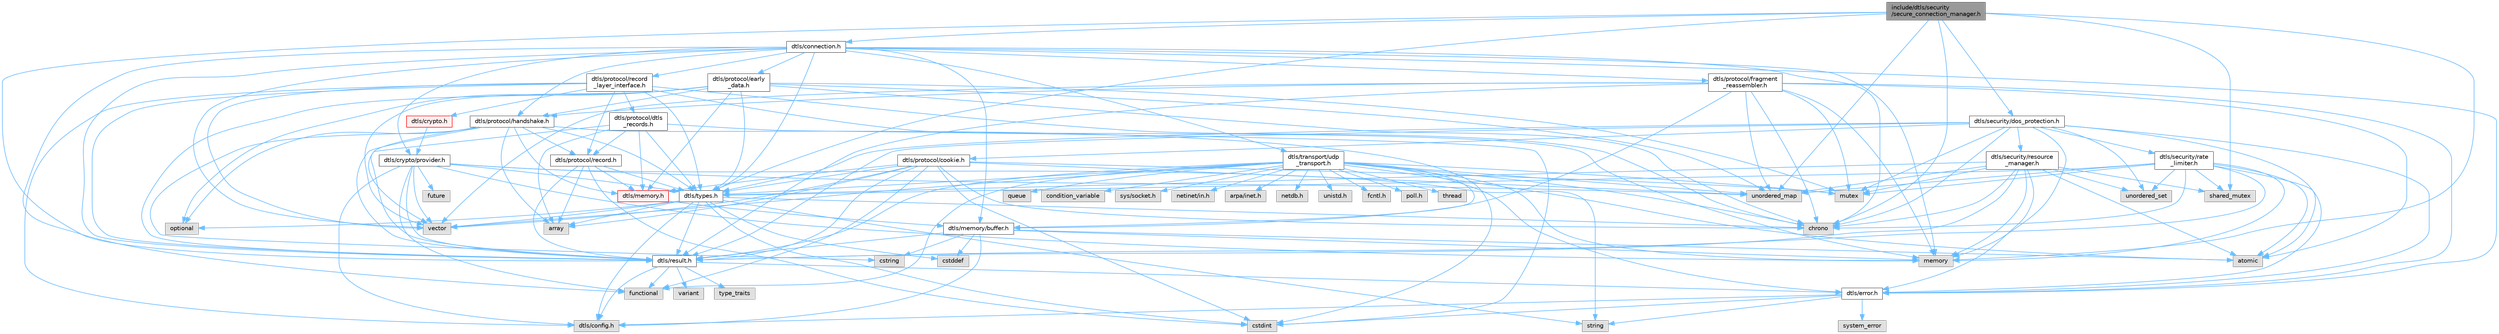 digraph "include/dtls/security/secure_connection_manager.h"
{
 // LATEX_PDF_SIZE
  bgcolor="transparent";
  edge [fontname=Helvetica,fontsize=10,labelfontname=Helvetica,labelfontsize=10];
  node [fontname=Helvetica,fontsize=10,shape=box,height=0.2,width=0.4];
  Node1 [id="Node000001",label="include/dtls/security\l/secure_connection_manager.h",height=0.2,width=0.4,color="gray40", fillcolor="grey60", style="filled", fontcolor="black",tooltip=" "];
  Node1 -> Node2 [id="edge1_Node000001_Node000002",color="steelblue1",style="solid",tooltip=" "];
  Node2 [id="Node000002",label="dtls/connection.h",height=0.2,width=0.4,color="grey40", fillcolor="white", style="filled",URL="$connection_8h.html",tooltip="DTLS v1.3 Connection Management API."];
  Node2 -> Node3 [id="edge2_Node000002_Node000003",color="steelblue1",style="solid",tooltip=" "];
  Node3 [id="Node000003",label="dtls/error.h",height=0.2,width=0.4,color="grey40", fillcolor="white", style="filled",URL="$error_8h.html",tooltip=" "];
  Node3 -> Node4 [id="edge3_Node000003_Node000004",color="steelblue1",style="solid",tooltip=" "];
  Node4 [id="Node000004",label="dtls/config.h",height=0.2,width=0.4,color="grey60", fillcolor="#E0E0E0", style="filled",tooltip=" "];
  Node3 -> Node5 [id="edge4_Node000003_Node000005",color="steelblue1",style="solid",tooltip=" "];
  Node5 [id="Node000005",label="system_error",height=0.2,width=0.4,color="grey60", fillcolor="#E0E0E0", style="filled",tooltip=" "];
  Node3 -> Node6 [id="edge5_Node000003_Node000006",color="steelblue1",style="solid",tooltip=" "];
  Node6 [id="Node000006",label="string",height=0.2,width=0.4,color="grey60", fillcolor="#E0E0E0", style="filled",tooltip=" "];
  Node3 -> Node7 [id="edge6_Node000003_Node000007",color="steelblue1",style="solid",tooltip=" "];
  Node7 [id="Node000007",label="cstdint",height=0.2,width=0.4,color="grey60", fillcolor="#E0E0E0", style="filled",tooltip=" "];
  Node2 -> Node8 [id="edge7_Node000002_Node000008",color="steelblue1",style="solid",tooltip=" "];
  Node8 [id="Node000008",label="dtls/result.h",height=0.2,width=0.4,color="grey40", fillcolor="white", style="filled",URL="$result_8h.html",tooltip=" "];
  Node8 -> Node4 [id="edge8_Node000008_Node000004",color="steelblue1",style="solid",tooltip=" "];
  Node8 -> Node3 [id="edge9_Node000008_Node000003",color="steelblue1",style="solid",tooltip=" "];
  Node8 -> Node9 [id="edge10_Node000008_Node000009",color="steelblue1",style="solid",tooltip=" "];
  Node9 [id="Node000009",label="variant",height=0.2,width=0.4,color="grey60", fillcolor="#E0E0E0", style="filled",tooltip=" "];
  Node8 -> Node10 [id="edge11_Node000008_Node000010",color="steelblue1",style="solid",tooltip=" "];
  Node10 [id="Node000010",label="functional",height=0.2,width=0.4,color="grey60", fillcolor="#E0E0E0", style="filled",tooltip=" "];
  Node8 -> Node11 [id="edge12_Node000008_Node000011",color="steelblue1",style="solid",tooltip=" "];
  Node11 [id="Node000011",label="type_traits",height=0.2,width=0.4,color="grey60", fillcolor="#E0E0E0", style="filled",tooltip=" "];
  Node2 -> Node12 [id="edge13_Node000002_Node000012",color="steelblue1",style="solid",tooltip=" "];
  Node12 [id="Node000012",label="dtls/types.h",height=0.2,width=0.4,color="grey40", fillcolor="white", style="filled",URL="$types_8h.html",tooltip="Core DTLS v1.3 Protocol Types and Constants."];
  Node12 -> Node4 [id="edge14_Node000012_Node000004",color="steelblue1",style="solid",tooltip=" "];
  Node12 -> Node8 [id="edge15_Node000012_Node000008",color="steelblue1",style="solid",tooltip=" "];
  Node12 -> Node7 [id="edge16_Node000012_Node000007",color="steelblue1",style="solid",tooltip=" "];
  Node12 -> Node13 [id="edge17_Node000012_Node000013",color="steelblue1",style="solid",tooltip=" "];
  Node13 [id="Node000013",label="cstddef",height=0.2,width=0.4,color="grey60", fillcolor="#E0E0E0", style="filled",tooltip=" "];
  Node12 -> Node14 [id="edge18_Node000012_Node000014",color="steelblue1",style="solid",tooltip=" "];
  Node14 [id="Node000014",label="array",height=0.2,width=0.4,color="grey60", fillcolor="#E0E0E0", style="filled",tooltip=" "];
  Node12 -> Node15 [id="edge19_Node000012_Node000015",color="steelblue1",style="solid",tooltip=" "];
  Node15 [id="Node000015",label="vector",height=0.2,width=0.4,color="grey60", fillcolor="#E0E0E0", style="filled",tooltip=" "];
  Node12 -> Node6 [id="edge20_Node000012_Node000006",color="steelblue1",style="solid",tooltip=" "];
  Node12 -> Node16 [id="edge21_Node000012_Node000016",color="steelblue1",style="solid",tooltip=" "];
  Node16 [id="Node000016",label="chrono",height=0.2,width=0.4,color="grey60", fillcolor="#E0E0E0", style="filled",tooltip=" "];
  Node12 -> Node17 [id="edge22_Node000012_Node000017",color="steelblue1",style="solid",tooltip=" "];
  Node17 [id="Node000017",label="optional",height=0.2,width=0.4,color="grey60", fillcolor="#E0E0E0", style="filled",tooltip=" "];
  Node2 -> Node18 [id="edge23_Node000002_Node000018",color="steelblue1",style="solid",tooltip=" "];
  Node18 [id="Node000018",label="dtls/crypto/provider.h",height=0.2,width=0.4,color="grey40", fillcolor="white", style="filled",URL="$provider_8h.html",tooltip="DTLS v1.3 Cryptographic Provider Interface."];
  Node18 -> Node4 [id="edge24_Node000018_Node000004",color="steelblue1",style="solid",tooltip=" "];
  Node18 -> Node12 [id="edge25_Node000018_Node000012",color="steelblue1",style="solid",tooltip=" "];
  Node18 -> Node8 [id="edge26_Node000018_Node000008",color="steelblue1",style="solid",tooltip=" "];
  Node18 -> Node19 [id="edge27_Node000018_Node000019",color="steelblue1",style="solid",tooltip=" "];
  Node19 [id="Node000019",label="memory",height=0.2,width=0.4,color="grey60", fillcolor="#E0E0E0", style="filled",tooltip=" "];
  Node18 -> Node15 [id="edge28_Node000018_Node000015",color="steelblue1",style="solid",tooltip=" "];
  Node18 -> Node6 [id="edge29_Node000018_Node000006",color="steelblue1",style="solid",tooltip=" "];
  Node18 -> Node10 [id="edge30_Node000018_Node000010",color="steelblue1",style="solid",tooltip=" "];
  Node18 -> Node20 [id="edge31_Node000018_Node000020",color="steelblue1",style="solid",tooltip=" "];
  Node20 [id="Node000020",label="future",height=0.2,width=0.4,color="grey60", fillcolor="#E0E0E0", style="filled",tooltip=" "];
  Node18 -> Node21 [id="edge32_Node000018_Node000021",color="steelblue1",style="solid",tooltip=" "];
  Node21 [id="Node000021",label="unordered_map",height=0.2,width=0.4,color="grey60", fillcolor="#E0E0E0", style="filled",tooltip=" "];
  Node2 -> Node22 [id="edge33_Node000002_Node000022",color="steelblue1",style="solid",tooltip=" "];
  Node22 [id="Node000022",label="dtls/protocol/record\l_layer_interface.h",height=0.2,width=0.4,color="grey40", fillcolor="white", style="filled",URL="$record__layer__interface_8h.html",tooltip=" "];
  Node22 -> Node4 [id="edge34_Node000022_Node000004",color="steelblue1",style="solid",tooltip=" "];
  Node22 -> Node12 [id="edge35_Node000022_Node000012",color="steelblue1",style="solid",tooltip=" "];
  Node22 -> Node8 [id="edge36_Node000022_Node000008",color="steelblue1",style="solid",tooltip=" "];
  Node22 -> Node23 [id="edge37_Node000022_Node000023",color="steelblue1",style="solid",tooltip=" "];
  Node23 [id="Node000023",label="dtls/protocol/record.h",height=0.2,width=0.4,color="grey40", fillcolor="white", style="filled",URL="$record_8h.html",tooltip=" "];
  Node23 -> Node12 [id="edge38_Node000023_Node000012",color="steelblue1",style="solid",tooltip=" "];
  Node23 -> Node8 [id="edge39_Node000023_Node000008",color="steelblue1",style="solid",tooltip=" "];
  Node23 -> Node24 [id="edge40_Node000023_Node000024",color="steelblue1",style="solid",tooltip=" "];
  Node24 [id="Node000024",label="dtls/memory.h",height=0.2,width=0.4,color="red", fillcolor="#FFF0F0", style="filled",URL="$memory_8h.html",tooltip=" "];
  Node24 -> Node25 [id="edge41_Node000024_Node000025",color="steelblue1",style="solid",tooltip=" "];
  Node25 [id="Node000025",label="dtls/memory/buffer.h",height=0.2,width=0.4,color="grey40", fillcolor="white", style="filled",URL="$buffer_8h.html",tooltip=" "];
  Node25 -> Node4 [id="edge42_Node000025_Node000004",color="steelblue1",style="solid",tooltip=" "];
  Node25 -> Node8 [id="edge43_Node000025_Node000008",color="steelblue1",style="solid",tooltip=" "];
  Node25 -> Node19 [id="edge44_Node000025_Node000019",color="steelblue1",style="solid",tooltip=" "];
  Node25 -> Node13 [id="edge45_Node000025_Node000013",color="steelblue1",style="solid",tooltip=" "];
  Node25 -> Node26 [id="edge46_Node000025_Node000026",color="steelblue1",style="solid",tooltip=" "];
  Node26 [id="Node000026",label="cstring",height=0.2,width=0.4,color="grey60", fillcolor="#E0E0E0", style="filled",tooltip=" "];
  Node25 -> Node27 [id="edge47_Node000025_Node000027",color="steelblue1",style="solid",tooltip=" "];
  Node27 [id="Node000027",label="atomic",height=0.2,width=0.4,color="grey60", fillcolor="#E0E0E0", style="filled",tooltip=" "];
  Node23 -> Node7 [id="edge48_Node000023_Node000007",color="steelblue1",style="solid",tooltip=" "];
  Node23 -> Node14 [id="edge49_Node000023_Node000014",color="steelblue1",style="solid",tooltip=" "];
  Node22 -> Node33 [id="edge50_Node000022_Node000033",color="steelblue1",style="solid",tooltip=" "];
  Node33 [id="Node000033",label="dtls/protocol/dtls\l_records.h",height=0.2,width=0.4,color="grey40", fillcolor="white", style="filled",URL="$dtls__records_8h.html",tooltip=" "];
  Node33 -> Node12 [id="edge51_Node000033_Node000012",color="steelblue1",style="solid",tooltip=" "];
  Node33 -> Node8 [id="edge52_Node000033_Node000008",color="steelblue1",style="solid",tooltip=" "];
  Node33 -> Node24 [id="edge53_Node000033_Node000024",color="steelblue1",style="solid",tooltip=" "];
  Node33 -> Node23 [id="edge54_Node000033_Node000023",color="steelblue1",style="solid",tooltip=" "];
  Node33 -> Node7 [id="edge55_Node000033_Node000007",color="steelblue1",style="solid",tooltip=" "];
  Node33 -> Node14 [id="edge56_Node000033_Node000014",color="steelblue1",style="solid",tooltip=" "];
  Node22 -> Node34 [id="edge57_Node000022_Node000034",color="steelblue1",style="solid",tooltip=" "];
  Node34 [id="Node000034",label="dtls/crypto.h",height=0.2,width=0.4,color="red", fillcolor="#FFF0F0", style="filled",URL="$crypto_8h.html",tooltip=" "];
  Node34 -> Node18 [id="edge58_Node000034_Node000018",color="steelblue1",style="solid",tooltip=" "];
  Node22 -> Node19 [id="edge59_Node000022_Node000019",color="steelblue1",style="solid",tooltip=" "];
  Node22 -> Node15 [id="edge60_Node000022_Node000015",color="steelblue1",style="solid",tooltip=" "];
  Node22 -> Node16 [id="edge61_Node000022_Node000016",color="steelblue1",style="solid",tooltip=" "];
  Node2 -> Node41 [id="edge62_Node000002_Node000041",color="steelblue1",style="solid",tooltip=" "];
  Node41 [id="Node000041",label="dtls/protocol/handshake.h",height=0.2,width=0.4,color="grey40", fillcolor="white", style="filled",URL="$handshake_8h.html",tooltip=" "];
  Node41 -> Node12 [id="edge63_Node000041_Node000012",color="steelblue1",style="solid",tooltip=" "];
  Node41 -> Node8 [id="edge64_Node000041_Node000008",color="steelblue1",style="solid",tooltip=" "];
  Node41 -> Node24 [id="edge65_Node000041_Node000024",color="steelblue1",style="solid",tooltip=" "];
  Node41 -> Node23 [id="edge66_Node000041_Node000023",color="steelblue1",style="solid",tooltip=" "];
  Node41 -> Node7 [id="edge67_Node000041_Node000007",color="steelblue1",style="solid",tooltip=" "];
  Node41 -> Node15 [id="edge68_Node000041_Node000015",color="steelblue1",style="solid",tooltip=" "];
  Node41 -> Node14 [id="edge69_Node000041_Node000014",color="steelblue1",style="solid",tooltip=" "];
  Node41 -> Node17 [id="edge70_Node000041_Node000017",color="steelblue1",style="solid",tooltip=" "];
  Node41 -> Node26 [id="edge71_Node000041_Node000026",color="steelblue1",style="solid",tooltip=" "];
  Node2 -> Node42 [id="edge72_Node000002_Node000042",color="steelblue1",style="solid",tooltip=" "];
  Node42 [id="Node000042",label="dtls/protocol/early\l_data.h",height=0.2,width=0.4,color="grey40", fillcolor="white", style="filled",URL="$early__data_8h.html",tooltip=" "];
  Node42 -> Node12 [id="edge73_Node000042_Node000012",color="steelblue1",style="solid",tooltip=" "];
  Node42 -> Node8 [id="edge74_Node000042_Node000008",color="steelblue1",style="solid",tooltip=" "];
  Node42 -> Node24 [id="edge75_Node000042_Node000024",color="steelblue1",style="solid",tooltip=" "];
  Node42 -> Node41 [id="edge76_Node000042_Node000041",color="steelblue1",style="solid",tooltip=" "];
  Node42 -> Node16 [id="edge77_Node000042_Node000016",color="steelblue1",style="solid",tooltip=" "];
  Node42 -> Node15 [id="edge78_Node000042_Node000015",color="steelblue1",style="solid",tooltip=" "];
  Node42 -> Node21 [id="edge79_Node000042_Node000021",color="steelblue1",style="solid",tooltip=" "];
  Node42 -> Node30 [id="edge80_Node000042_Node000030",color="steelblue1",style="solid",tooltip=" "];
  Node30 [id="Node000030",label="mutex",height=0.2,width=0.4,color="grey60", fillcolor="#E0E0E0", style="filled",tooltip=" "];
  Node42 -> Node17 [id="edge81_Node000042_Node000017",color="steelblue1",style="solid",tooltip=" "];
  Node2 -> Node43 [id="edge82_Node000002_Node000043",color="steelblue1",style="solid",tooltip=" "];
  Node43 [id="Node000043",label="dtls/protocol/fragment\l_reassembler.h",height=0.2,width=0.4,color="grey40", fillcolor="white", style="filled",URL="$fragment__reassembler_8h.html",tooltip=" "];
  Node43 -> Node3 [id="edge83_Node000043_Node000003",color="steelblue1",style="solid",tooltip=" "];
  Node43 -> Node8 [id="edge84_Node000043_Node000008",color="steelblue1",style="solid",tooltip=" "];
  Node43 -> Node25 [id="edge85_Node000043_Node000025",color="steelblue1",style="solid",tooltip=" "];
  Node43 -> Node41 [id="edge86_Node000043_Node000041",color="steelblue1",style="solid",tooltip=" "];
  Node43 -> Node19 [id="edge87_Node000043_Node000019",color="steelblue1",style="solid",tooltip=" "];
  Node43 -> Node21 [id="edge88_Node000043_Node000021",color="steelblue1",style="solid",tooltip=" "];
  Node43 -> Node16 [id="edge89_Node000043_Node000016",color="steelblue1",style="solid",tooltip=" "];
  Node43 -> Node30 [id="edge90_Node000043_Node000030",color="steelblue1",style="solid",tooltip=" "];
  Node43 -> Node27 [id="edge91_Node000043_Node000027",color="steelblue1",style="solid",tooltip=" "];
  Node43 -> Node15 [id="edge92_Node000043_Node000015",color="steelblue1",style="solid",tooltip=" "];
  Node2 -> Node25 [id="edge93_Node000002_Node000025",color="steelblue1",style="solid",tooltip=" "];
  Node2 -> Node44 [id="edge94_Node000002_Node000044",color="steelblue1",style="solid",tooltip=" "];
  Node44 [id="Node000044",label="dtls/transport/udp\l_transport.h",height=0.2,width=0.4,color="grey40", fillcolor="white", style="filled",URL="$udp__transport_8h.html",tooltip=" "];
  Node44 -> Node3 [id="edge95_Node000044_Node000003",color="steelblue1",style="solid",tooltip=" "];
  Node44 -> Node8 [id="edge96_Node000044_Node000008",color="steelblue1",style="solid",tooltip=" "];
  Node44 -> Node12 [id="edge97_Node000044_Node000012",color="steelblue1",style="solid",tooltip=" "];
  Node44 -> Node25 [id="edge98_Node000044_Node000025",color="steelblue1",style="solid",tooltip=" "];
  Node44 -> Node19 [id="edge99_Node000044_Node000019",color="steelblue1",style="solid",tooltip=" "];
  Node44 -> Node10 [id="edge100_Node000044_Node000010",color="steelblue1",style="solid",tooltip=" "];
  Node44 -> Node32 [id="edge101_Node000044_Node000032",color="steelblue1",style="solid",tooltip=" "];
  Node32 [id="Node000032",label="thread",height=0.2,width=0.4,color="grey60", fillcolor="#E0E0E0", style="filled",tooltip=" "];
  Node44 -> Node27 [id="edge102_Node000044_Node000027",color="steelblue1",style="solid",tooltip=" "];
  Node44 -> Node16 [id="edge103_Node000044_Node000016",color="steelblue1",style="solid",tooltip=" "];
  Node44 -> Node15 [id="edge104_Node000044_Node000015",color="steelblue1",style="solid",tooltip=" "];
  Node44 -> Node21 [id="edge105_Node000044_Node000021",color="steelblue1",style="solid",tooltip=" "];
  Node44 -> Node29 [id="edge106_Node000044_Node000029",color="steelblue1",style="solid",tooltip=" "];
  Node29 [id="Node000029",label="queue",height=0.2,width=0.4,color="grey60", fillcolor="#E0E0E0", style="filled",tooltip=" "];
  Node44 -> Node30 [id="edge107_Node000044_Node000030",color="steelblue1",style="solid",tooltip=" "];
  Node44 -> Node45 [id="edge108_Node000044_Node000045",color="steelblue1",style="solid",tooltip=" "];
  Node45 [id="Node000045",label="condition_variable",height=0.2,width=0.4,color="grey60", fillcolor="#E0E0E0", style="filled",tooltip=" "];
  Node44 -> Node46 [id="edge109_Node000044_Node000046",color="steelblue1",style="solid",tooltip=" "];
  Node46 [id="Node000046",label="sys/socket.h",height=0.2,width=0.4,color="grey60", fillcolor="#E0E0E0", style="filled",tooltip=" "];
  Node44 -> Node47 [id="edge110_Node000044_Node000047",color="steelblue1",style="solid",tooltip=" "];
  Node47 [id="Node000047",label="netinet/in.h",height=0.2,width=0.4,color="grey60", fillcolor="#E0E0E0", style="filled",tooltip=" "];
  Node44 -> Node48 [id="edge111_Node000044_Node000048",color="steelblue1",style="solid",tooltip=" "];
  Node48 [id="Node000048",label="arpa/inet.h",height=0.2,width=0.4,color="grey60", fillcolor="#E0E0E0", style="filled",tooltip=" "];
  Node44 -> Node49 [id="edge112_Node000044_Node000049",color="steelblue1",style="solid",tooltip=" "];
  Node49 [id="Node000049",label="netdb.h",height=0.2,width=0.4,color="grey60", fillcolor="#E0E0E0", style="filled",tooltip=" "];
  Node44 -> Node50 [id="edge113_Node000044_Node000050",color="steelblue1",style="solid",tooltip=" "];
  Node50 [id="Node000050",label="unistd.h",height=0.2,width=0.4,color="grey60", fillcolor="#E0E0E0", style="filled",tooltip=" "];
  Node44 -> Node51 [id="edge114_Node000044_Node000051",color="steelblue1",style="solid",tooltip=" "];
  Node51 [id="Node000051",label="fcntl.h",height=0.2,width=0.4,color="grey60", fillcolor="#E0E0E0", style="filled",tooltip=" "];
  Node44 -> Node52 [id="edge115_Node000044_Node000052",color="steelblue1",style="solid",tooltip=" "];
  Node52 [id="Node000052",label="poll.h",height=0.2,width=0.4,color="grey60", fillcolor="#E0E0E0", style="filled",tooltip=" "];
  Node2 -> Node19 [id="edge116_Node000002_Node000019",color="steelblue1",style="solid",tooltip=" "];
  Node2 -> Node10 [id="edge117_Node000002_Node000010",color="steelblue1",style="solid",tooltip=" "];
  Node2 -> Node16 [id="edge118_Node000002_Node000016",color="steelblue1",style="solid",tooltip=" "];
  Node2 -> Node15 [id="edge119_Node000002_Node000015",color="steelblue1",style="solid",tooltip=" "];
  Node1 -> Node53 [id="edge120_Node000001_Node000053",color="steelblue1",style="solid",tooltip=" "];
  Node53 [id="Node000053",label="dtls/security/dos_protection.h",height=0.2,width=0.4,color="grey40", fillcolor="white", style="filled",URL="$security_2dos__protection_8h.html",tooltip=" "];
  Node53 -> Node54 [id="edge121_Node000053_Node000054",color="steelblue1",style="solid",tooltip=" "];
  Node54 [id="Node000054",label="dtls/security/rate\l_limiter.h",height=0.2,width=0.4,color="grey40", fillcolor="white", style="filled",URL="$rate__limiter_8h.html",tooltip=" "];
  Node54 -> Node8 [id="edge122_Node000054_Node000008",color="steelblue1",style="solid",tooltip=" "];
  Node54 -> Node12 [id="edge123_Node000054_Node000012",color="steelblue1",style="solid",tooltip=" "];
  Node54 -> Node3 [id="edge124_Node000054_Node000003",color="steelblue1",style="solid",tooltip=" "];
  Node54 -> Node16 [id="edge125_Node000054_Node000016",color="steelblue1",style="solid",tooltip=" "];
  Node54 -> Node21 [id="edge126_Node000054_Node000021",color="steelblue1",style="solid",tooltip=" "];
  Node54 -> Node55 [id="edge127_Node000054_Node000055",color="steelblue1",style="solid",tooltip=" "];
  Node55 [id="Node000055",label="unordered_set",height=0.2,width=0.4,color="grey60", fillcolor="#E0E0E0", style="filled",tooltip=" "];
  Node54 -> Node19 [id="edge128_Node000054_Node000019",color="steelblue1",style="solid",tooltip=" "];
  Node54 -> Node30 [id="edge129_Node000054_Node000030",color="steelblue1",style="solid",tooltip=" "];
  Node54 -> Node39 [id="edge130_Node000054_Node000039",color="steelblue1",style="solid",tooltip=" "];
  Node39 [id="Node000039",label="shared_mutex",height=0.2,width=0.4,color="grey60", fillcolor="#E0E0E0", style="filled",tooltip=" "];
  Node54 -> Node27 [id="edge131_Node000054_Node000027",color="steelblue1",style="solid",tooltip=" "];
  Node53 -> Node56 [id="edge132_Node000053_Node000056",color="steelblue1",style="solid",tooltip=" "];
  Node56 [id="Node000056",label="dtls/security/resource\l_manager.h",height=0.2,width=0.4,color="grey40", fillcolor="white", style="filled",URL="$resource__manager_8h.html",tooltip=" "];
  Node56 -> Node8 [id="edge133_Node000056_Node000008",color="steelblue1",style="solid",tooltip=" "];
  Node56 -> Node12 [id="edge134_Node000056_Node000012",color="steelblue1",style="solid",tooltip=" "];
  Node56 -> Node3 [id="edge135_Node000056_Node000003",color="steelblue1",style="solid",tooltip=" "];
  Node56 -> Node16 [id="edge136_Node000056_Node000016",color="steelblue1",style="solid",tooltip=" "];
  Node56 -> Node19 [id="edge137_Node000056_Node000019",color="steelblue1",style="solid",tooltip=" "];
  Node56 -> Node27 [id="edge138_Node000056_Node000027",color="steelblue1",style="solid",tooltip=" "];
  Node56 -> Node30 [id="edge139_Node000056_Node000030",color="steelblue1",style="solid",tooltip=" "];
  Node56 -> Node39 [id="edge140_Node000056_Node000039",color="steelblue1",style="solid",tooltip=" "];
  Node56 -> Node21 [id="edge141_Node000056_Node000021",color="steelblue1",style="solid",tooltip=" "];
  Node56 -> Node55 [id="edge142_Node000056_Node000055",color="steelblue1",style="solid",tooltip=" "];
  Node53 -> Node57 [id="edge143_Node000053_Node000057",color="steelblue1",style="solid",tooltip=" "];
  Node57 [id="Node000057",label="dtls/protocol/cookie.h",height=0.2,width=0.4,color="grey40", fillcolor="white", style="filled",URL="$cookie_8h.html",tooltip=" "];
  Node57 -> Node12 [id="edge144_Node000057_Node000012",color="steelblue1",style="solid",tooltip=" "];
  Node57 -> Node8 [id="edge145_Node000057_Node000008",color="steelblue1",style="solid",tooltip=" "];
  Node57 -> Node24 [id="edge146_Node000057_Node000024",color="steelblue1",style="solid",tooltip=" "];
  Node57 -> Node7 [id="edge147_Node000057_Node000007",color="steelblue1",style="solid",tooltip=" "];
  Node57 -> Node15 [id="edge148_Node000057_Node000015",color="steelblue1",style="solid",tooltip=" "];
  Node57 -> Node16 [id="edge149_Node000057_Node000016",color="steelblue1",style="solid",tooltip=" "];
  Node57 -> Node10 [id="edge150_Node000057_Node000010",color="steelblue1",style="solid",tooltip=" "];
  Node57 -> Node21 [id="edge151_Node000057_Node000021",color="steelblue1",style="solid",tooltip=" "];
  Node57 -> Node30 [id="edge152_Node000057_Node000030",color="steelblue1",style="solid",tooltip=" "];
  Node57 -> Node14 [id="edge153_Node000057_Node000014",color="steelblue1",style="solid",tooltip=" "];
  Node53 -> Node8 [id="edge154_Node000053_Node000008",color="steelblue1",style="solid",tooltip=" "];
  Node53 -> Node12 [id="edge155_Node000053_Node000012",color="steelblue1",style="solid",tooltip=" "];
  Node53 -> Node3 [id="edge156_Node000053_Node000003",color="steelblue1",style="solid",tooltip=" "];
  Node53 -> Node19 [id="edge157_Node000053_Node000019",color="steelblue1",style="solid",tooltip=" "];
  Node53 -> Node16 [id="edge158_Node000053_Node000016",color="steelblue1",style="solid",tooltip=" "];
  Node53 -> Node27 [id="edge159_Node000053_Node000027",color="steelblue1",style="solid",tooltip=" "];
  Node53 -> Node30 [id="edge160_Node000053_Node000030",color="steelblue1",style="solid",tooltip=" "];
  Node53 -> Node55 [id="edge161_Node000053_Node000055",color="steelblue1",style="solid",tooltip=" "];
  Node1 -> Node8 [id="edge162_Node000001_Node000008",color="steelblue1",style="solid",tooltip=" "];
  Node1 -> Node12 [id="edge163_Node000001_Node000012",color="steelblue1",style="solid",tooltip=" "];
  Node1 -> Node19 [id="edge164_Node000001_Node000019",color="steelblue1",style="solid",tooltip=" "];
  Node1 -> Node21 [id="edge165_Node000001_Node000021",color="steelblue1",style="solid",tooltip=" "];
  Node1 -> Node39 [id="edge166_Node000001_Node000039",color="steelblue1",style="solid",tooltip=" "];
  Node1 -> Node16 [id="edge167_Node000001_Node000016",color="steelblue1",style="solid",tooltip=" "];
}
